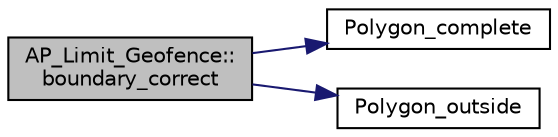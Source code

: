 digraph "AP_Limit_Geofence::boundary_correct"
{
 // INTERACTIVE_SVG=YES
  edge [fontname="Helvetica",fontsize="10",labelfontname="Helvetica",labelfontsize="10"];
  node [fontname="Helvetica",fontsize="10",shape=record];
  rankdir="LR";
  Node1 [label="AP_Limit_Geofence::\lboundary_correct",height=0.2,width=0.4,color="black", fillcolor="grey75", style="filled" fontcolor="black"];
  Node1 -> Node2 [color="midnightblue",fontsize="10",style="solid",fontname="Helvetica"];
  Node2 [label="Polygon_complete",height=0.2,width=0.4,color="black", fillcolor="white", style="filled",URL="$polygon_8cpp.html#a44581f526f8df1f0bc8e3eb4f530e960"];
  Node1 -> Node3 [color="midnightblue",fontsize="10",style="solid",fontname="Helvetica"];
  Node3 [label="Polygon_outside",height=0.2,width=0.4,color="black", fillcolor="white", style="filled",URL="$polygon_8cpp.html#a53235dca2c01737b9221be463ae1f3d3",tooltip="-*- tab-width: 4; Mode: C++; c-basic-offset: 4; indent-tabs-mode: nil -*- "];
}
